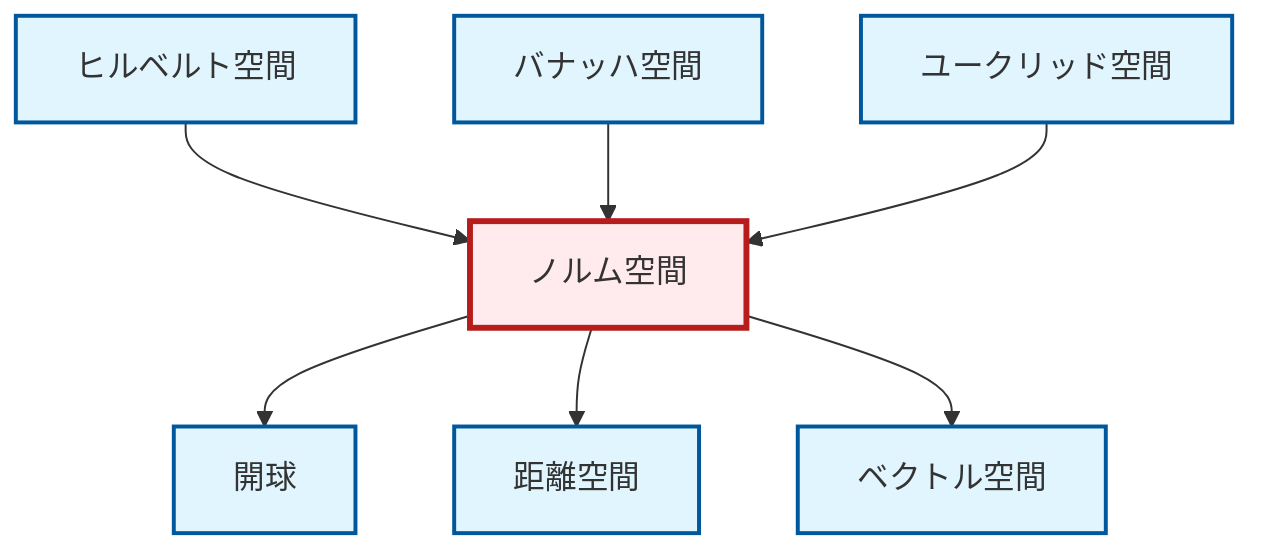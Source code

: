 graph TD
    classDef definition fill:#e1f5fe,stroke:#01579b,stroke-width:2px
    classDef theorem fill:#f3e5f5,stroke:#4a148c,stroke-width:2px
    classDef axiom fill:#fff3e0,stroke:#e65100,stroke-width:2px
    classDef example fill:#e8f5e9,stroke:#1b5e20,stroke-width:2px
    classDef current fill:#ffebee,stroke:#b71c1c,stroke-width:3px
    def-euclidean-space["ユークリッド空間"]:::definition
    def-banach-space["バナッハ空間"]:::definition
    def-hilbert-space["ヒルベルト空間"]:::definition
    def-metric-space["距離空間"]:::definition
    def-normed-vector-space["ノルム空間"]:::definition
    def-vector-space["ベクトル空間"]:::definition
    def-open-ball["開球"]:::definition
    def-normed-vector-space --> def-open-ball
    def-normed-vector-space --> def-metric-space
    def-hilbert-space --> def-normed-vector-space
    def-banach-space --> def-normed-vector-space
    def-normed-vector-space --> def-vector-space
    def-euclidean-space --> def-normed-vector-space
    class def-normed-vector-space current